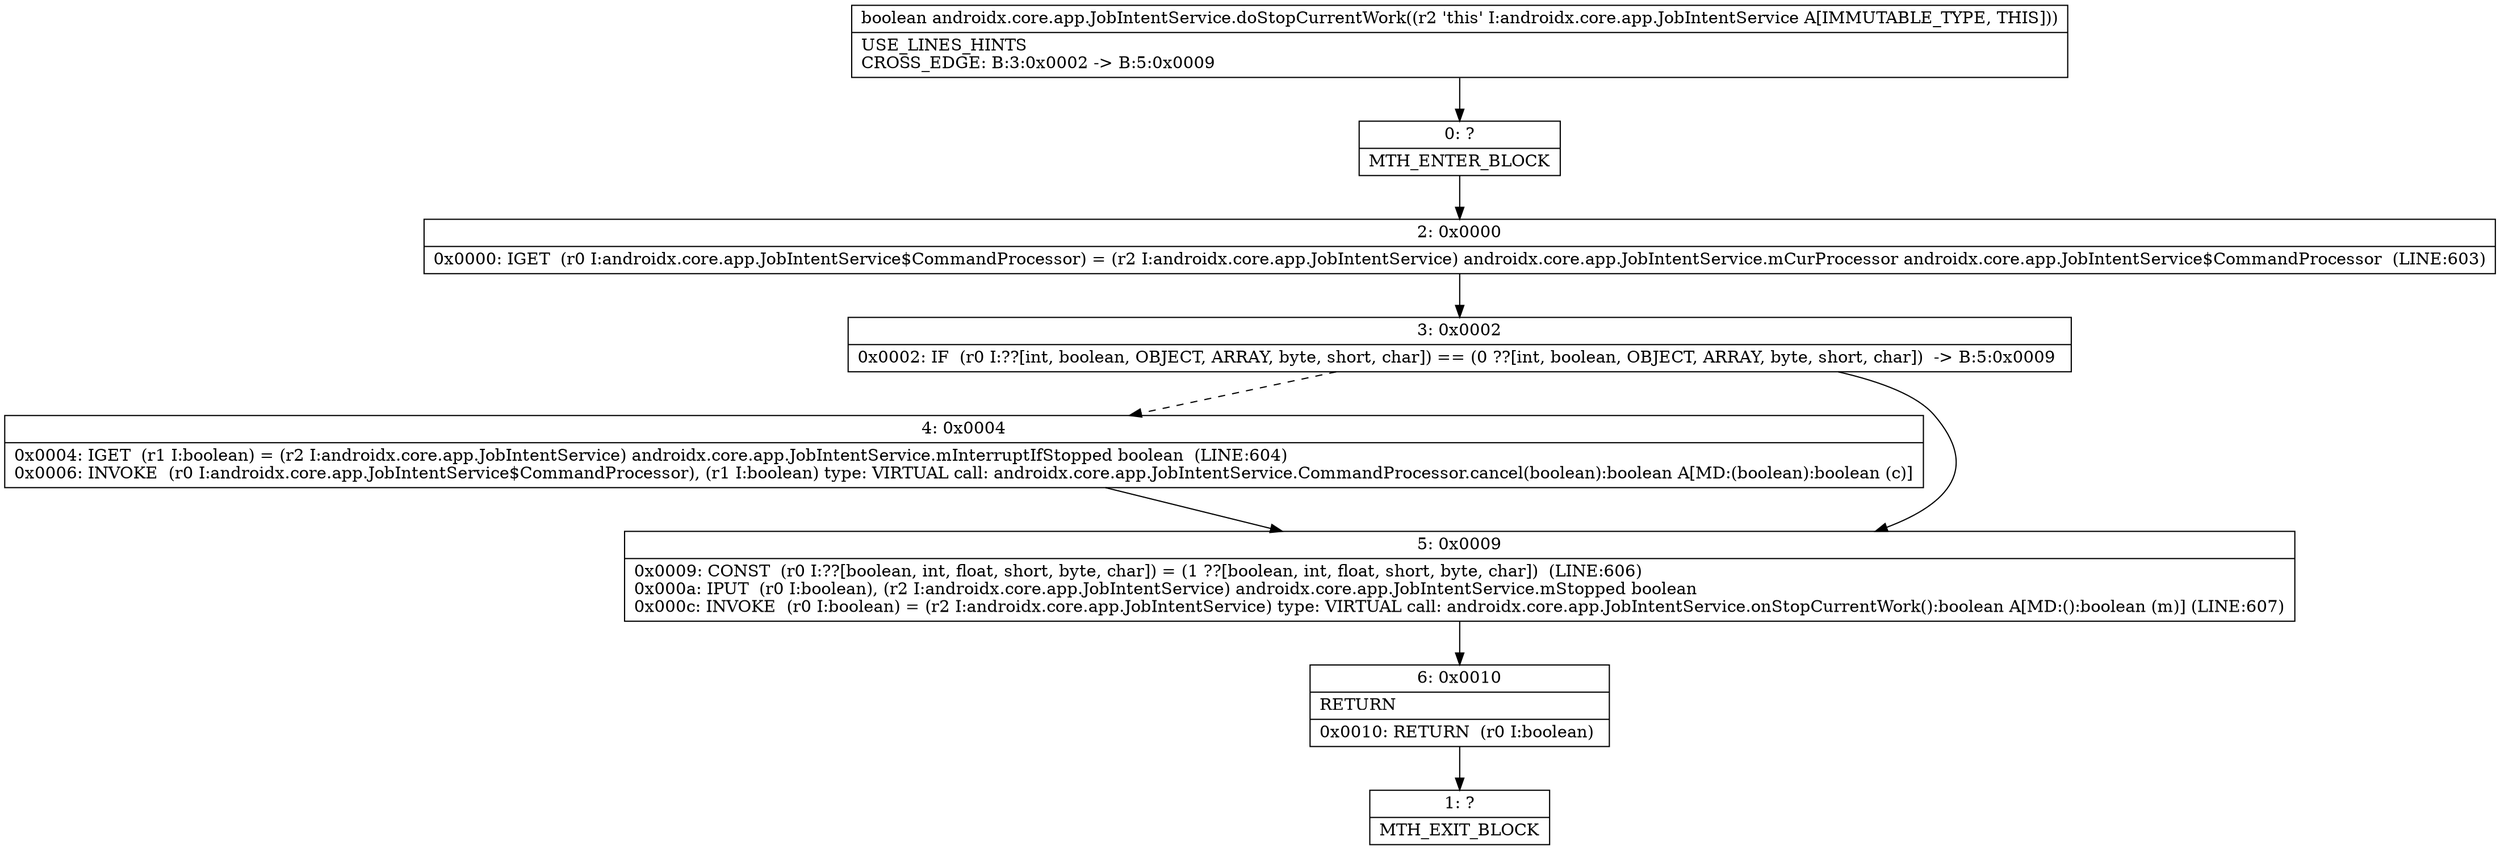 digraph "CFG forandroidx.core.app.JobIntentService.doStopCurrentWork()Z" {
Node_0 [shape=record,label="{0\:\ ?|MTH_ENTER_BLOCK\l}"];
Node_2 [shape=record,label="{2\:\ 0x0000|0x0000: IGET  (r0 I:androidx.core.app.JobIntentService$CommandProcessor) = (r2 I:androidx.core.app.JobIntentService) androidx.core.app.JobIntentService.mCurProcessor androidx.core.app.JobIntentService$CommandProcessor  (LINE:603)\l}"];
Node_3 [shape=record,label="{3\:\ 0x0002|0x0002: IF  (r0 I:??[int, boolean, OBJECT, ARRAY, byte, short, char]) == (0 ??[int, boolean, OBJECT, ARRAY, byte, short, char])  \-\> B:5:0x0009 \l}"];
Node_4 [shape=record,label="{4\:\ 0x0004|0x0004: IGET  (r1 I:boolean) = (r2 I:androidx.core.app.JobIntentService) androidx.core.app.JobIntentService.mInterruptIfStopped boolean  (LINE:604)\l0x0006: INVOKE  (r0 I:androidx.core.app.JobIntentService$CommandProcessor), (r1 I:boolean) type: VIRTUAL call: androidx.core.app.JobIntentService.CommandProcessor.cancel(boolean):boolean A[MD:(boolean):boolean (c)]\l}"];
Node_5 [shape=record,label="{5\:\ 0x0009|0x0009: CONST  (r0 I:??[boolean, int, float, short, byte, char]) = (1 ??[boolean, int, float, short, byte, char])  (LINE:606)\l0x000a: IPUT  (r0 I:boolean), (r2 I:androidx.core.app.JobIntentService) androidx.core.app.JobIntentService.mStopped boolean \l0x000c: INVOKE  (r0 I:boolean) = (r2 I:androidx.core.app.JobIntentService) type: VIRTUAL call: androidx.core.app.JobIntentService.onStopCurrentWork():boolean A[MD:():boolean (m)] (LINE:607)\l}"];
Node_6 [shape=record,label="{6\:\ 0x0010|RETURN\l|0x0010: RETURN  (r0 I:boolean) \l}"];
Node_1 [shape=record,label="{1\:\ ?|MTH_EXIT_BLOCK\l}"];
MethodNode[shape=record,label="{boolean androidx.core.app.JobIntentService.doStopCurrentWork((r2 'this' I:androidx.core.app.JobIntentService A[IMMUTABLE_TYPE, THIS]))  | USE_LINES_HINTS\lCROSS_EDGE: B:3:0x0002 \-\> B:5:0x0009\l}"];
MethodNode -> Node_0;Node_0 -> Node_2;
Node_2 -> Node_3;
Node_3 -> Node_4[style=dashed];
Node_3 -> Node_5;
Node_4 -> Node_5;
Node_5 -> Node_6;
Node_6 -> Node_1;
}

